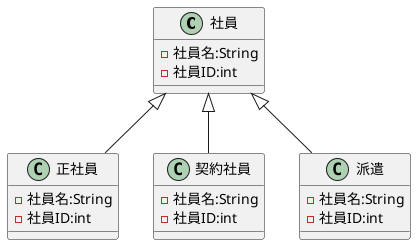 @startuml クラス図
class 社員{
- 社員名:String
- 社員ID:int   
}
class 正社員{
- 社員名:String
- 社員ID:int
}
class 契約社員{
- 社員名:String
- 社員ID:int
}
class 派遣{
- 社員名:String
- 社員ID:int
}

社員 <|-down- 正社員
社員 <|-down- 契約社員
社員 <|-down- 派遣
@enduml